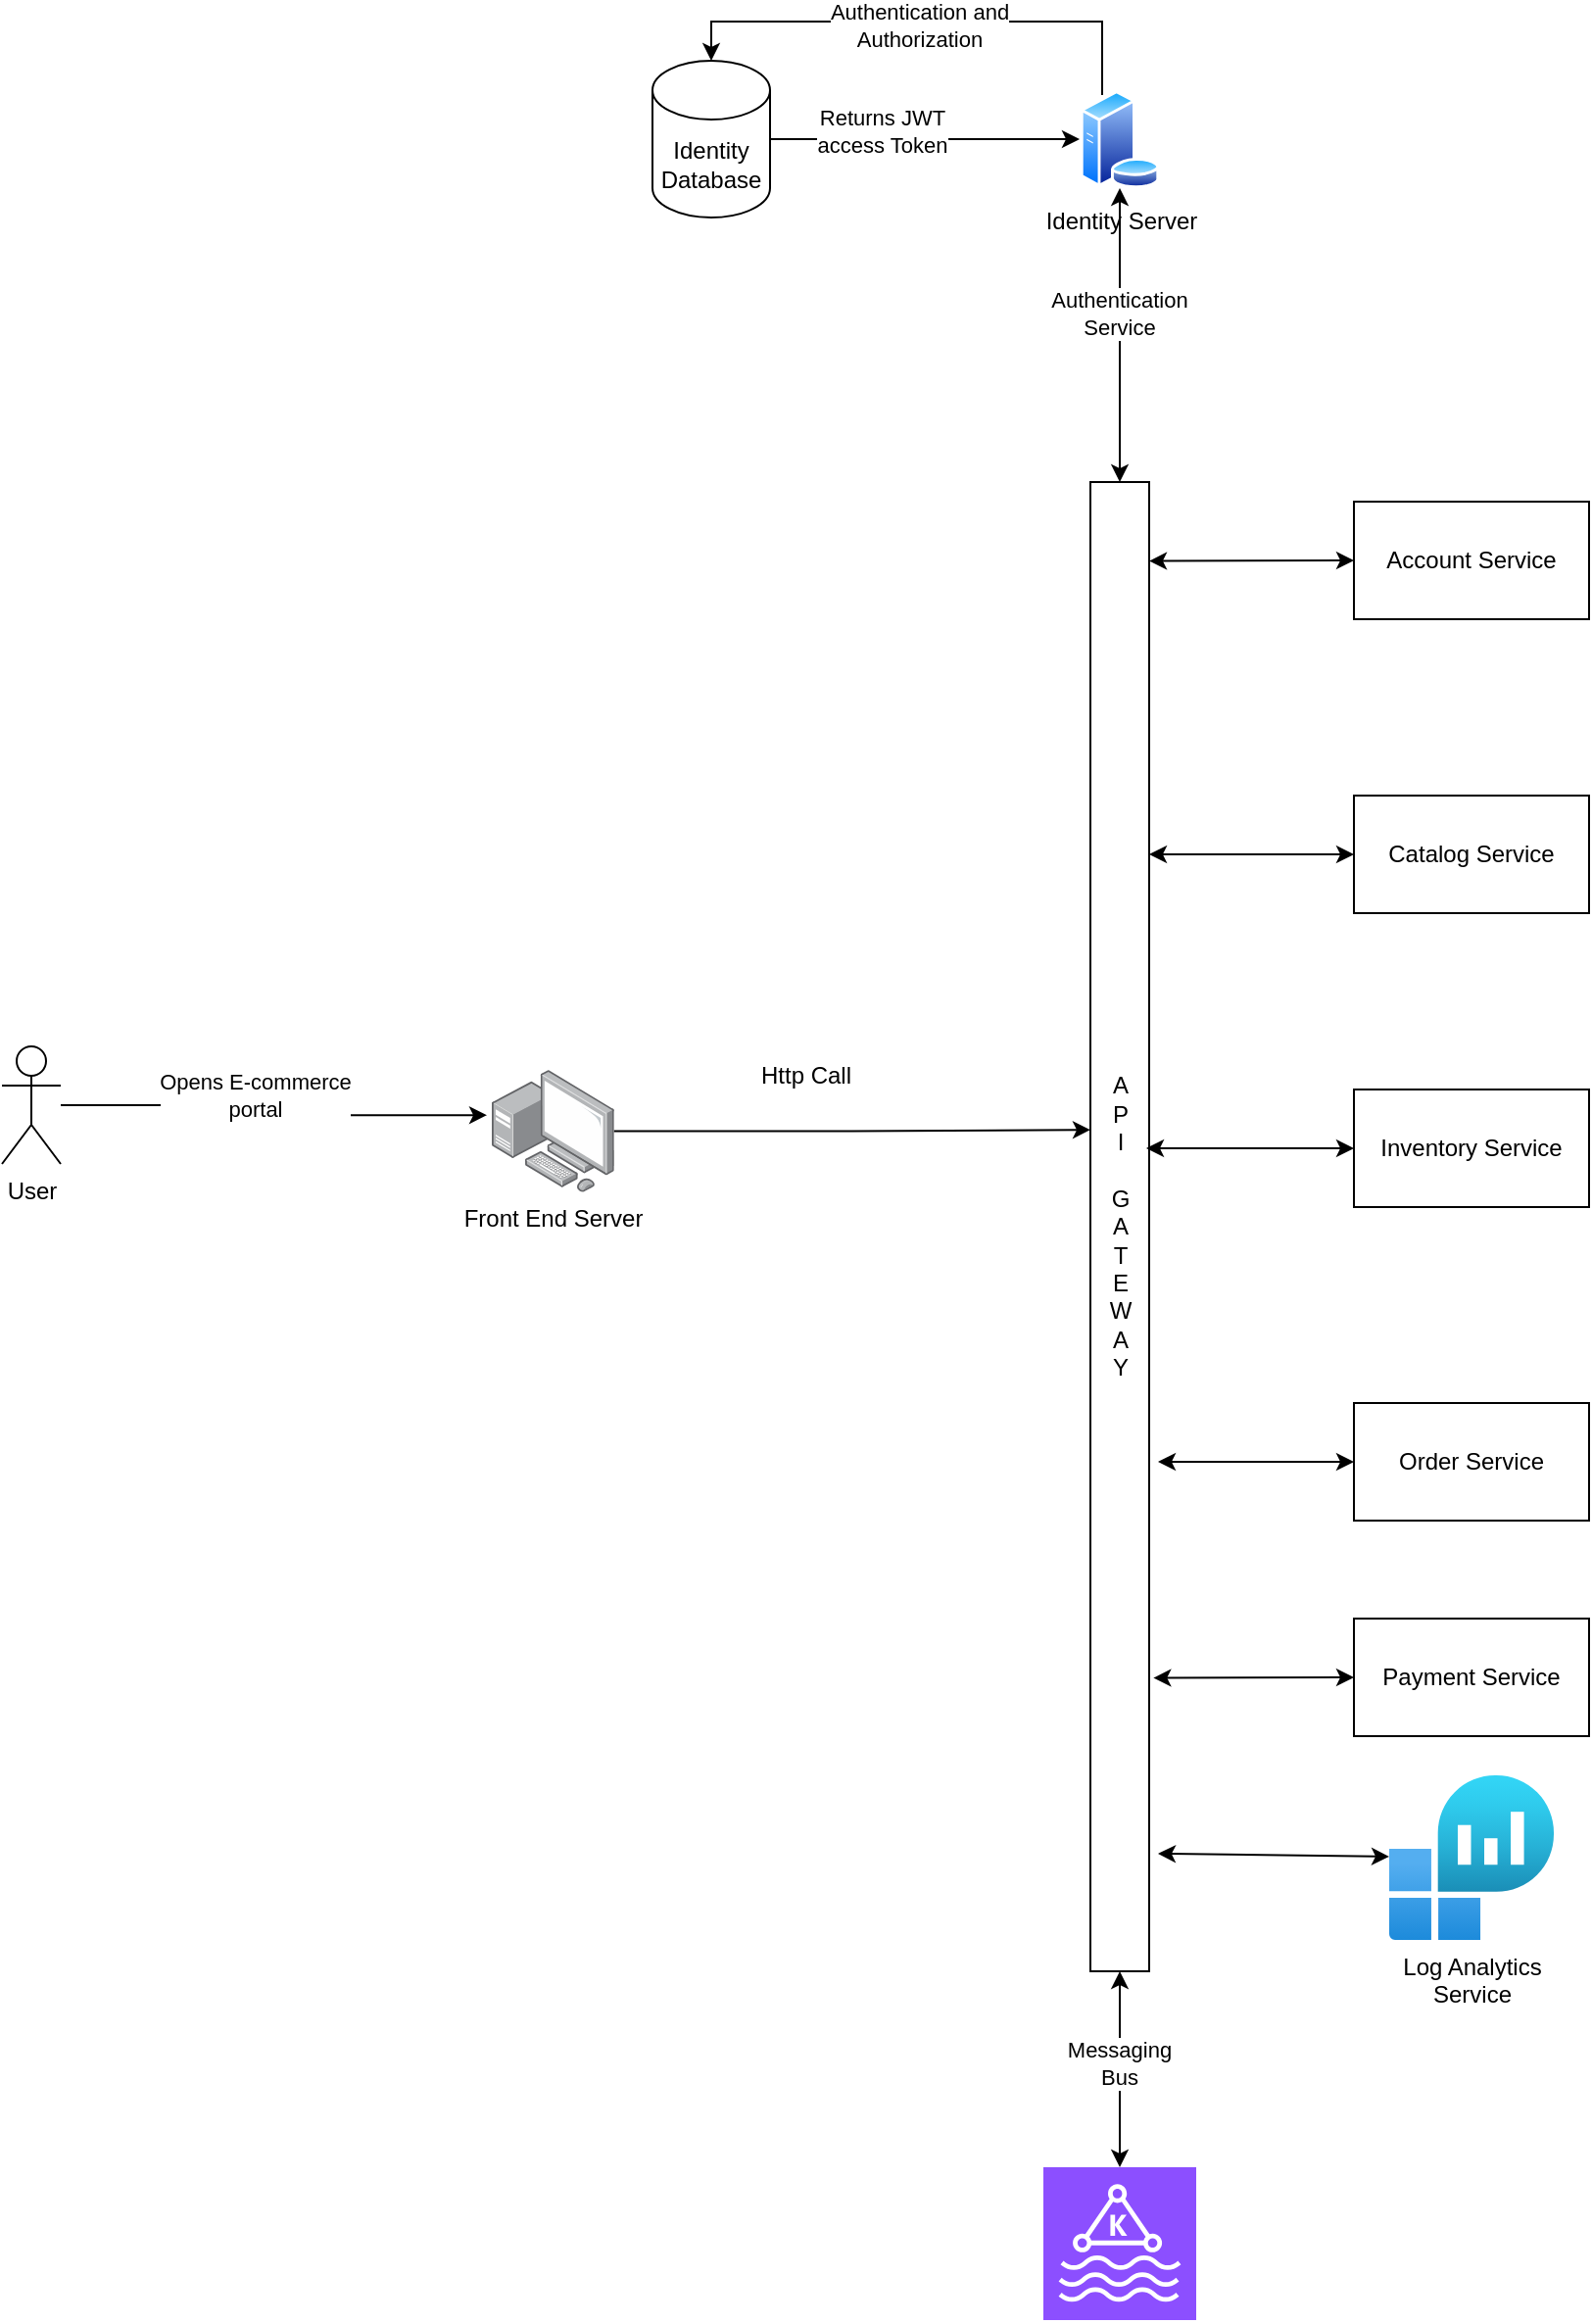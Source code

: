 <mxfile version="24.6.4">
  <diagram name="Page-1" id="DZVCTHQu2n3p9sboyNOl">
    <mxGraphModel dx="3486" dy="2109" grid="1" gridSize="10" guides="1" tooltips="1" connect="1" arrows="1" fold="1" page="1" pageScale="1" pageWidth="850" pageHeight="1100" math="0" shadow="0">
      <root>
        <mxCell id="0" />
        <mxCell id="1" parent="0" />
        <mxCell id="jgYk3zZ4BMT8bTG-VnUE-66" value="A&lt;br&gt;P&lt;br&gt;I&lt;br&gt;&lt;br&gt;G&lt;br&gt;A&lt;br&gt;T&lt;br&gt;E&lt;br&gt;W&lt;br&gt;A&lt;br&gt;Y" style="rounded=0;whiteSpace=wrap;html=1;" vertex="1" parent="1">
          <mxGeometry x="-984.5" y="-250" width="30" height="760" as="geometry" />
        </mxCell>
        <mxCell id="jgYk3zZ4BMT8bTG-VnUE-67" value="Front End Server" style="image;points=[];aspect=fixed;html=1;align=center;shadow=0;dashed=0;image=img/lib/allied_telesis/computer_and_terminals/Personal_Computer_with_Server.svg;" vertex="1" parent="1">
          <mxGeometry x="-1290" y="50" width="62.4" height="62.4" as="geometry" />
        </mxCell>
        <mxCell id="jgYk3zZ4BMT8bTG-VnUE-68" value="Identity Server" style="image;aspect=fixed;perimeter=ellipsePerimeter;html=1;align=center;shadow=0;dashed=0;spacingTop=3;image=img/lib/active_directory/database_server.svg;" vertex="1" parent="1">
          <mxGeometry x="-990" y="-450" width="41" height="50" as="geometry" />
        </mxCell>
        <mxCell id="jgYk3zZ4BMT8bTG-VnUE-78" style="edgeStyle=orthogonalEdgeStyle;rounded=0;orthogonalLoop=1;jettySize=auto;html=1;entryX=0;entryY=0.5;entryDx=0;entryDy=0;" edge="1" parent="1" source="jgYk3zZ4BMT8bTG-VnUE-69" target="jgYk3zZ4BMT8bTG-VnUE-68">
          <mxGeometry relative="1" as="geometry" />
        </mxCell>
        <mxCell id="jgYk3zZ4BMT8bTG-VnUE-81" value="Returns JWT&lt;br&gt;access Token" style="edgeLabel;html=1;align=center;verticalAlign=middle;resizable=0;points=[];" vertex="1" connectable="0" parent="jgYk3zZ4BMT8bTG-VnUE-78">
          <mxGeometry x="-0.263" y="4" relative="1" as="geometry">
            <mxPoint x="-1" as="offset" />
          </mxGeometry>
        </mxCell>
        <mxCell id="jgYk3zZ4BMT8bTG-VnUE-69" value="Identity&lt;br&gt;Database" style="shape=cylinder3;whiteSpace=wrap;html=1;boundedLbl=1;backgroundOutline=1;size=15;" vertex="1" parent="1">
          <mxGeometry x="-1208" y="-465" width="60" height="80" as="geometry" />
        </mxCell>
        <mxCell id="jgYk3zZ4BMT8bTG-VnUE-70" style="edgeStyle=orthogonalEdgeStyle;rounded=0;orthogonalLoop=1;jettySize=auto;html=1;entryX=0;entryY=0.435;entryDx=0;entryDy=0;entryPerimeter=0;" edge="1" parent="1" source="jgYk3zZ4BMT8bTG-VnUE-67" target="jgYk3zZ4BMT8bTG-VnUE-66">
          <mxGeometry relative="1" as="geometry" />
        </mxCell>
        <mxCell id="jgYk3zZ4BMT8bTG-VnUE-71" value="Http Call" style="text;html=1;align=center;verticalAlign=middle;resizable=0;points=[];autosize=1;strokeColor=none;fillColor=none;" vertex="1" parent="1">
          <mxGeometry x="-1165" y="38" width="70" height="30" as="geometry" />
        </mxCell>
        <mxCell id="jgYk3zZ4BMT8bTG-VnUE-74" value="User" style="shape=umlActor;verticalLabelPosition=bottom;verticalAlign=top;html=1;outlineConnect=0;" vertex="1" parent="1">
          <mxGeometry x="-1540" y="38" width="30" height="60" as="geometry" />
        </mxCell>
        <mxCell id="jgYk3zZ4BMT8bTG-VnUE-75" style="edgeStyle=orthogonalEdgeStyle;rounded=0;orthogonalLoop=1;jettySize=auto;html=1;entryX=-0.04;entryY=0.37;entryDx=0;entryDy=0;entryPerimeter=0;" edge="1" parent="1" source="jgYk3zZ4BMT8bTG-VnUE-74" target="jgYk3zZ4BMT8bTG-VnUE-67">
          <mxGeometry relative="1" as="geometry" />
        </mxCell>
        <mxCell id="jgYk3zZ4BMT8bTG-VnUE-76" value="Opens E-commerce&lt;br&gt;portal" style="edgeLabel;html=1;align=center;verticalAlign=middle;resizable=0;points=[];" vertex="1" connectable="0" parent="jgYk3zZ4BMT8bTG-VnUE-75">
          <mxGeometry x="-0.125" y="5" relative="1" as="geometry">
            <mxPoint x="1" as="offset" />
          </mxGeometry>
        </mxCell>
        <mxCell id="jgYk3zZ4BMT8bTG-VnUE-79" style="edgeStyle=orthogonalEdgeStyle;rounded=0;orthogonalLoop=1;jettySize=auto;html=1;entryX=0.5;entryY=0;entryDx=0;entryDy=0;entryPerimeter=0;exitX=0.25;exitY=0;exitDx=0;exitDy=0;" edge="1" parent="1" source="jgYk3zZ4BMT8bTG-VnUE-68" target="jgYk3zZ4BMT8bTG-VnUE-69">
          <mxGeometry relative="1" as="geometry">
            <Array as="points">
              <mxPoint x="-978" y="-485" />
              <mxPoint x="-1178" y="-485" />
            </Array>
          </mxGeometry>
        </mxCell>
        <mxCell id="jgYk3zZ4BMT8bTG-VnUE-80" value="Authentication and&lt;br&gt;Authorization" style="edgeLabel;html=1;align=center;verticalAlign=middle;resizable=0;points=[];" vertex="1" connectable="0" parent="jgYk3zZ4BMT8bTG-VnUE-79">
          <mxGeometry x="0.021" y="2" relative="1" as="geometry">
            <mxPoint as="offset" />
          </mxGeometry>
        </mxCell>
        <mxCell id="jgYk3zZ4BMT8bTG-VnUE-84" value="" style="endArrow=classic;startArrow=classic;html=1;rounded=0;exitX=0.5;exitY=0;exitDx=0;exitDy=0;" edge="1" parent="1" source="jgYk3zZ4BMT8bTG-VnUE-66" target="jgYk3zZ4BMT8bTG-VnUE-68">
          <mxGeometry width="50" height="50" relative="1" as="geometry">
            <mxPoint x="-980" y="-280" as="sourcePoint" />
            <mxPoint x="-930" y="-330" as="targetPoint" />
          </mxGeometry>
        </mxCell>
        <mxCell id="jgYk3zZ4BMT8bTG-VnUE-85" value="Authentication&lt;br&gt;Service" style="edgeLabel;html=1;align=center;verticalAlign=middle;resizable=0;points=[];" vertex="1" connectable="0" parent="jgYk3zZ4BMT8bTG-VnUE-84">
          <mxGeometry x="0.151" y="1" relative="1" as="geometry">
            <mxPoint as="offset" />
          </mxGeometry>
        </mxCell>
        <mxCell id="jgYk3zZ4BMT8bTG-VnUE-86" value="Account Service" style="rounded=0;whiteSpace=wrap;html=1;" vertex="1" parent="1">
          <mxGeometry x="-850" y="-240" width="120" height="60" as="geometry" />
        </mxCell>
        <mxCell id="jgYk3zZ4BMT8bTG-VnUE-87" value="Catalog Service" style="rounded=0;whiteSpace=wrap;html=1;" vertex="1" parent="1">
          <mxGeometry x="-850" y="-90" width="120" height="60" as="geometry" />
        </mxCell>
        <mxCell id="jgYk3zZ4BMT8bTG-VnUE-88" value="Inventory Service" style="rounded=0;whiteSpace=wrap;html=1;" vertex="1" parent="1">
          <mxGeometry x="-850" y="60" width="120" height="60" as="geometry" />
        </mxCell>
        <mxCell id="jgYk3zZ4BMT8bTG-VnUE-89" value="Order Service" style="rounded=0;whiteSpace=wrap;html=1;" vertex="1" parent="1">
          <mxGeometry x="-850" y="220" width="120" height="60" as="geometry" />
        </mxCell>
        <mxCell id="jgYk3zZ4BMT8bTG-VnUE-91" value="" style="sketch=0;points=[[0,0,0],[0.25,0,0],[0.5,0,0],[0.75,0,0],[1,0,0],[0,1,0],[0.25,1,0],[0.5,1,0],[0.75,1,0],[1,1,0],[0,0.25,0],[0,0.5,0],[0,0.75,0],[1,0.25,0],[1,0.5,0],[1,0.75,0]];outlineConnect=0;fontColor=#232F3E;fillColor=#8C4FFF;strokeColor=#ffffff;dashed=0;verticalLabelPosition=bottom;verticalAlign=top;align=center;html=1;fontSize=12;fontStyle=0;aspect=fixed;shape=mxgraph.aws4.resourceIcon;resIcon=mxgraph.aws4.managed_streaming_for_kafka;" vertex="1" parent="1">
          <mxGeometry x="-1008.5" y="610" width="78" height="78" as="geometry" />
        </mxCell>
        <mxCell id="jgYk3zZ4BMT8bTG-VnUE-98" value="" style="endArrow=classic;startArrow=classic;html=1;rounded=0;entryX=0.5;entryY=0;entryDx=0;entryDy=0;entryPerimeter=0;exitX=0.5;exitY=1;exitDx=0;exitDy=0;" edge="1" parent="1" source="jgYk3zZ4BMT8bTG-VnUE-66" target="jgYk3zZ4BMT8bTG-VnUE-91">
          <mxGeometry width="50" height="50" relative="1" as="geometry">
            <mxPoint x="-940" y="530" as="sourcePoint" />
            <mxPoint x="-880" y="420" as="targetPoint" />
          </mxGeometry>
        </mxCell>
        <mxCell id="jgYk3zZ4BMT8bTG-VnUE-104" value="Messaging&lt;br&gt;Bus" style="edgeLabel;html=1;align=center;verticalAlign=middle;resizable=0;points=[];" vertex="1" connectable="0" parent="jgYk3zZ4BMT8bTG-VnUE-98">
          <mxGeometry x="-0.067" y="-1" relative="1" as="geometry">
            <mxPoint as="offset" />
          </mxGeometry>
        </mxCell>
        <mxCell id="jgYk3zZ4BMT8bTG-VnUE-100" value="" style="endArrow=classic;startArrow=classic;html=1;rounded=0;entryX=0;entryY=0.5;entryDx=0;entryDy=0;" edge="1" parent="1" target="jgYk3zZ4BMT8bTG-VnUE-89">
          <mxGeometry width="50" height="50" relative="1" as="geometry">
            <mxPoint x="-950" y="250" as="sourcePoint" />
            <mxPoint x="-860" y="249.41" as="targetPoint" />
          </mxGeometry>
        </mxCell>
        <mxCell id="jgYk3zZ4BMT8bTG-VnUE-101" value="" style="endArrow=classic;startArrow=classic;html=1;rounded=0;entryX=0;entryY=0.5;entryDx=0;entryDy=0;" edge="1" parent="1" target="jgYk3zZ4BMT8bTG-VnUE-88">
          <mxGeometry width="50" height="50" relative="1" as="geometry">
            <mxPoint x="-956" y="90" as="sourcePoint" />
            <mxPoint x="-820" y="150" as="targetPoint" />
          </mxGeometry>
        </mxCell>
        <mxCell id="jgYk3zZ4BMT8bTG-VnUE-102" value="" style="endArrow=classic;startArrow=classic;html=1;rounded=0;entryX=0;entryY=0.5;entryDx=0;entryDy=0;exitX=1;exitY=0.25;exitDx=0;exitDy=0;" edge="1" parent="1" source="jgYk3zZ4BMT8bTG-VnUE-66" target="jgYk3zZ4BMT8bTG-VnUE-87">
          <mxGeometry width="50" height="50" relative="1" as="geometry">
            <mxPoint x="-920" y="-10" as="sourcePoint" />
            <mxPoint x="-820" y="-10" as="targetPoint" />
          </mxGeometry>
        </mxCell>
        <mxCell id="jgYk3zZ4BMT8bTG-VnUE-103" value="" style="endArrow=classic;startArrow=classic;html=1;rounded=0;entryX=0;entryY=0.5;entryDx=0;entryDy=0;exitX=1;exitY=0.053;exitDx=0;exitDy=0;exitPerimeter=0;" edge="1" parent="1" source="jgYk3zZ4BMT8bTG-VnUE-66" target="jgYk3zZ4BMT8bTG-VnUE-86">
          <mxGeometry width="50" height="50" relative="1" as="geometry">
            <mxPoint x="-954.5" y="-170" as="sourcePoint" />
            <mxPoint x="-854.5" y="-170" as="targetPoint" />
          </mxGeometry>
        </mxCell>
        <mxCell id="jgYk3zZ4BMT8bTG-VnUE-106" value="Log Analytics&lt;br&gt;Service" style="image;aspect=fixed;html=1;points=[];align=center;fontSize=12;image=img/lib/azure2/analytics/Log_Analytics_Workspaces.svg;" vertex="1" parent="1">
          <mxGeometry x="-832" y="410" width="84" height="84" as="geometry" />
        </mxCell>
        <mxCell id="jgYk3zZ4BMT8bTG-VnUE-107" value="" style="endArrow=classic;startArrow=classic;html=1;rounded=0;exitX=1.15;exitY=0.921;exitDx=0;exitDy=0;exitPerimeter=0;" edge="1" parent="1" source="jgYk3zZ4BMT8bTG-VnUE-66" target="jgYk3zZ4BMT8bTG-VnUE-106">
          <mxGeometry width="50" height="50" relative="1" as="geometry">
            <mxPoint x="-950" y="430" as="sourcePoint" />
            <mxPoint x="-850" y="430" as="targetPoint" />
          </mxGeometry>
        </mxCell>
        <mxCell id="jgYk3zZ4BMT8bTG-VnUE-108" value="Payment Service" style="rounded=0;whiteSpace=wrap;html=1;" vertex="1" parent="1">
          <mxGeometry x="-850" y="330" width="120" height="60" as="geometry" />
        </mxCell>
        <mxCell id="jgYk3zZ4BMT8bTG-VnUE-109" value="" style="endArrow=classic;startArrow=classic;html=1;rounded=0;entryX=0;entryY=0.5;entryDx=0;entryDy=0;exitX=1.072;exitY=0.803;exitDx=0;exitDy=0;exitPerimeter=0;" edge="1" parent="1" source="jgYk3zZ4BMT8bTG-VnUE-66" target="jgYk3zZ4BMT8bTG-VnUE-108">
          <mxGeometry width="50" height="50" relative="1" as="geometry">
            <mxPoint x="-940" y="340" as="sourcePoint" />
            <mxPoint x="-840" y="340" as="targetPoint" />
          </mxGeometry>
        </mxCell>
      </root>
    </mxGraphModel>
  </diagram>
</mxfile>
